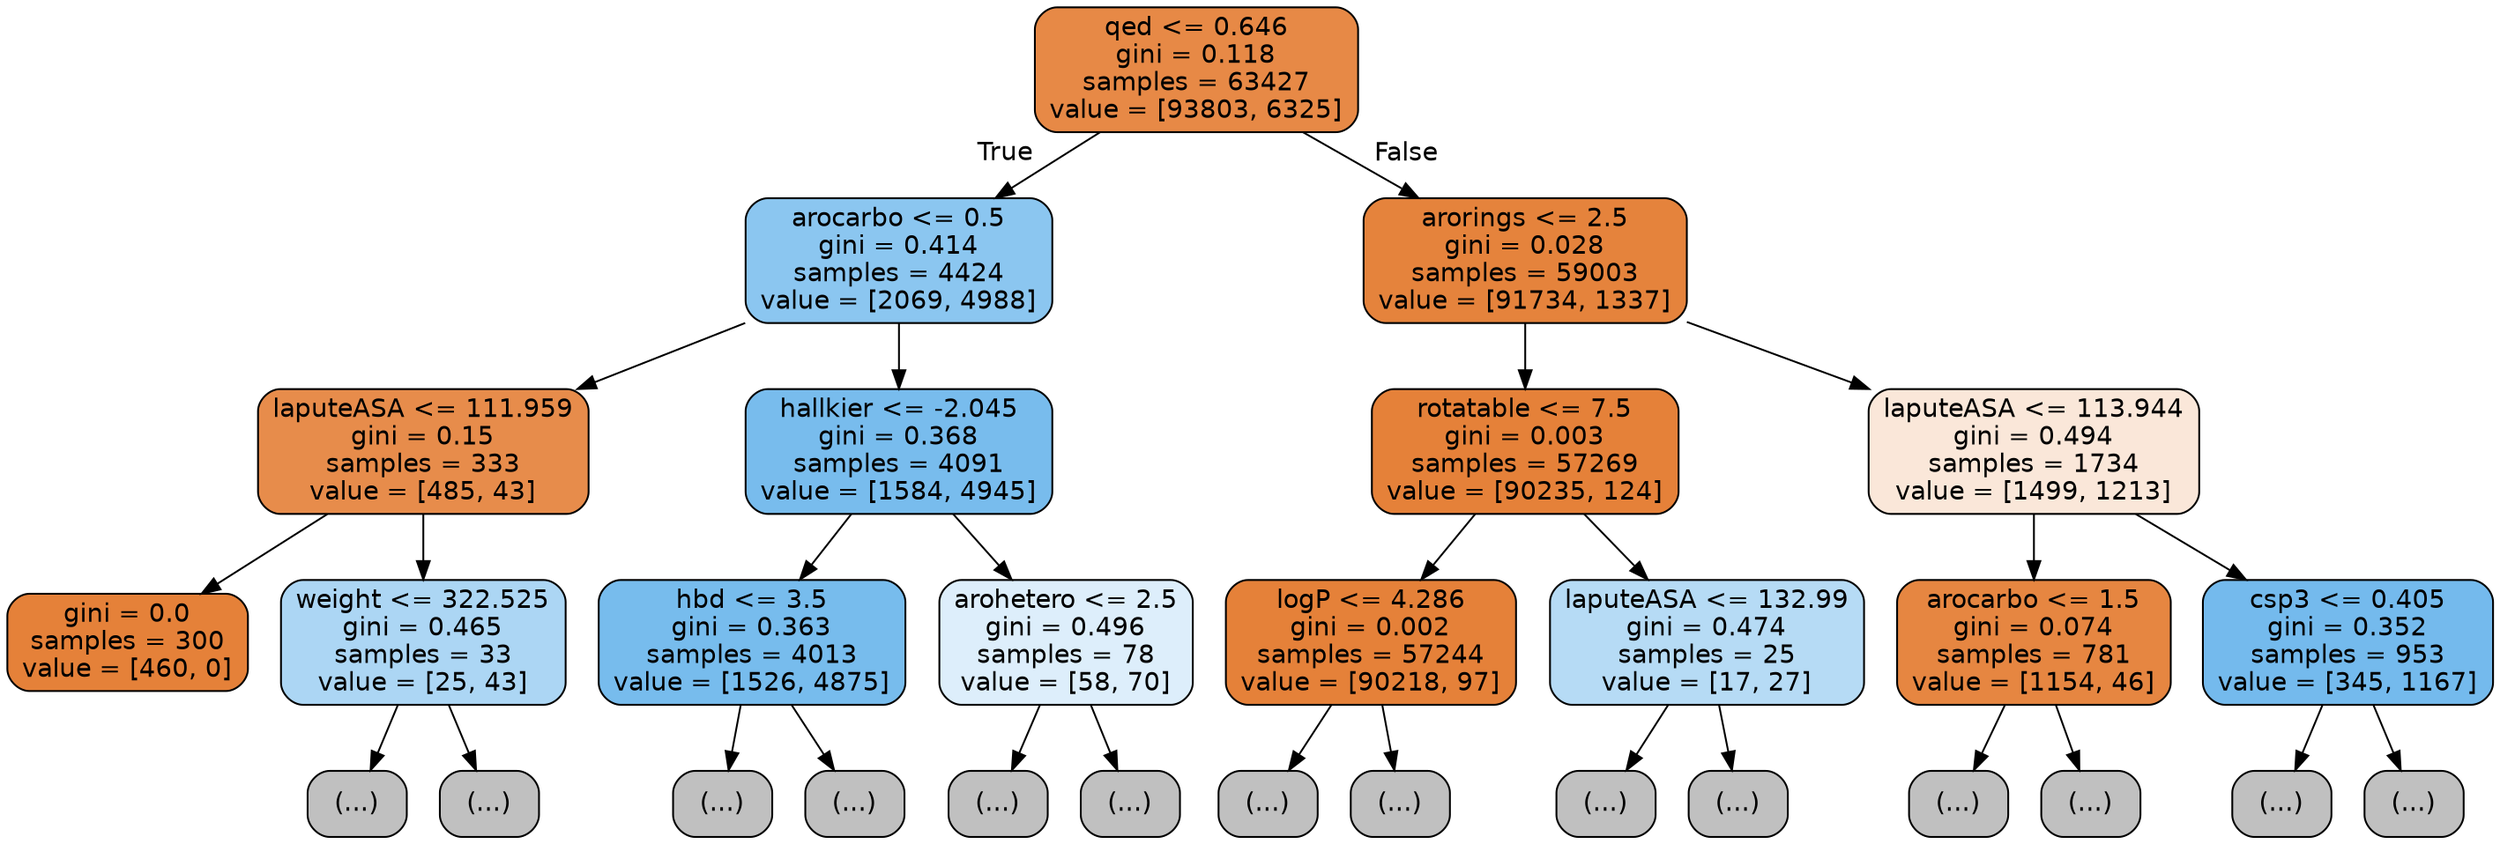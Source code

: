 digraph Tree {
node [shape=box, style="filled, rounded", color="black", fontname=helvetica] ;
edge [fontname=helvetica] ;
0 [label="qed <= 0.646\ngini = 0.118\nsamples = 63427\nvalue = [93803, 6325]", fillcolor="#e78946"] ;
1 [label="arocarbo <= 0.5\ngini = 0.414\nsamples = 4424\nvalue = [2069, 4988]", fillcolor="#8bc6f0"] ;
0 -> 1 [labeldistance=2.5, labelangle=45, headlabel="True"] ;
2 [label="laputeASA <= 111.959\ngini = 0.15\nsamples = 333\nvalue = [485, 43]", fillcolor="#e78c4b"] ;
1 -> 2 ;
3 [label="gini = 0.0\nsamples = 300\nvalue = [460, 0]", fillcolor="#e58139"] ;
2 -> 3 ;
4 [label="weight <= 322.525\ngini = 0.465\nsamples = 33\nvalue = [25, 43]", fillcolor="#acd6f4"] ;
2 -> 4 ;
5 [label="(...)", fillcolor="#C0C0C0"] ;
4 -> 5 ;
10 [label="(...)", fillcolor="#C0C0C0"] ;
4 -> 10 ;
29 [label="hallkier <= -2.045\ngini = 0.368\nsamples = 4091\nvalue = [1584, 4945]", fillcolor="#78bced"] ;
1 -> 29 ;
30 [label="hbd <= 3.5\ngini = 0.363\nsamples = 4013\nvalue = [1526, 4875]", fillcolor="#77bced"] ;
29 -> 30 ;
31 [label="(...)", fillcolor="#C0C0C0"] ;
30 -> 31 ;
2392 [label="(...)", fillcolor="#C0C0C0"] ;
30 -> 2392 ;
2753 [label="arohetero <= 2.5\ngini = 0.496\nsamples = 78\nvalue = [58, 70]", fillcolor="#ddeefb"] ;
29 -> 2753 ;
2754 [label="(...)", fillcolor="#C0C0C0"] ;
2753 -> 2754 ;
2809 [label="(...)", fillcolor="#C0C0C0"] ;
2753 -> 2809 ;
2810 [label="arorings <= 2.5\ngini = 0.028\nsamples = 59003\nvalue = [91734, 1337]", fillcolor="#e5833c"] ;
0 -> 2810 [labeldistance=2.5, labelangle=-45, headlabel="False"] ;
2811 [label="rotatable <= 7.5\ngini = 0.003\nsamples = 57269\nvalue = [90235, 124]", fillcolor="#e58139"] ;
2810 -> 2811 ;
2812 [label="logP <= 4.286\ngini = 0.002\nsamples = 57244\nvalue = [90218, 97]", fillcolor="#e58139"] ;
2811 -> 2812 ;
2813 [label="(...)", fillcolor="#C0C0C0"] ;
2812 -> 2813 ;
2912 [label="(...)", fillcolor="#C0C0C0"] ;
2812 -> 2912 ;
2921 [label="laputeASA <= 132.99\ngini = 0.474\nsamples = 25\nvalue = [17, 27]", fillcolor="#b6dbf5"] ;
2811 -> 2921 ;
2922 [label="(...)", fillcolor="#C0C0C0"] ;
2921 -> 2922 ;
2923 [label="(...)", fillcolor="#C0C0C0"] ;
2921 -> 2923 ;
2942 [label="laputeASA <= 113.944\ngini = 0.494\nsamples = 1734\nvalue = [1499, 1213]", fillcolor="#fae7d9"] ;
2810 -> 2942 ;
2943 [label="arocarbo <= 1.5\ngini = 0.074\nsamples = 781\nvalue = [1154, 46]", fillcolor="#e68641"] ;
2942 -> 2943 ;
2944 [label="(...)", fillcolor="#C0C0C0"] ;
2943 -> 2944 ;
2995 [label="(...)", fillcolor="#C0C0C0"] ;
2943 -> 2995 ;
3010 [label="csp3 <= 0.405\ngini = 0.352\nsamples = 953\nvalue = [345, 1167]", fillcolor="#74baed"] ;
2942 -> 3010 ;
3011 [label="(...)", fillcolor="#C0C0C0"] ;
3010 -> 3011 ;
3654 [label="(...)", fillcolor="#C0C0C0"] ;
3010 -> 3654 ;
}